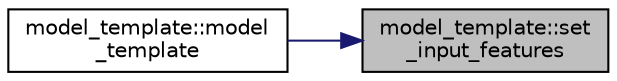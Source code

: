 digraph "model_template::set_input_features"
{
 // INTERACTIVE_SVG=YES
 // LATEX_PDF_SIZE
  edge [fontname="Helvetica",fontsize="10",labelfontname="Helvetica",labelfontsize="10"];
  node [fontname="Helvetica",fontsize="10",shape=record];
  rankdir="RL";
  Node1 [label="model_template::set\l_input_features",height=0.2,width=0.4,color="black", fillcolor="grey75", style="filled", fontcolor="black",tooltip="Sets input features for a specific feature map."];
  Node1 -> Node2 [dir="back",color="midnightblue",fontsize="10",style="solid",fontname="Helvetica"];
  Node2 [label="model_template::model\l_template",height=0.2,width=0.4,color="black", fillcolor="white", style="filled",URL="$classmodel__template.html#af47db8a6a8514fda6e3b714813c07f6d",tooltip="Constructor for the model_template class."];
}
